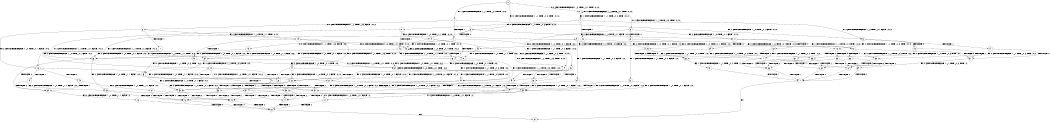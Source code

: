 digraph BCG {
size = "7, 10.5";
center = TRUE;
node [shape = circle];
0 [peripheries = 2];
0 -> 1 [label = "EX !1 !ATOMIC_EXCH_BRANCH (1, +1, TRUE, +0, 2, TRUE) !:0:1:2:"];
0 -> 2 [label = "EX !2 !ATOMIC_EXCH_BRANCH (1, +0, TRUE, +0, 1, TRUE) !:0:1:2:"];
0 -> 3 [label = "EX !0 !ATOMIC_EXCH_BRANCH (1, +1, TRUE, +0, 3, TRUE) !:0:1:2:"];
1 -> 4 [label = "TERMINATE !1"];
1 -> 5 [label = "EX !2 !ATOMIC_EXCH_BRANCH (1, +0, TRUE, +0, 1, FALSE) !:0:1:2:"];
1 -> 6 [label = "EX !0 !ATOMIC_EXCH_BRANCH (1, +1, TRUE, +0, 3, FALSE) !:0:1:2:"];
2 -> 7 [label = "EX !1 !ATOMIC_EXCH_BRANCH (1, +1, TRUE, +0, 2, TRUE) !:0:1:2:"];
2 -> 8 [label = "EX !0 !ATOMIC_EXCH_BRANCH (1, +1, TRUE, +0, 3, TRUE) !:0:1:2:"];
2 -> 2 [label = "EX !2 !ATOMIC_EXCH_BRANCH (1, +0, TRUE, +0, 1, TRUE) !:0:1:2:"];
3 -> 9 [label = "TERMINATE !0"];
3 -> 10 [label = "EX !1 !ATOMIC_EXCH_BRANCH (1, +1, TRUE, +0, 2, FALSE) !:0:1:2:"];
3 -> 11 [label = "EX !2 !ATOMIC_EXCH_BRANCH (1, +0, TRUE, +0, 1, FALSE) !:0:1:2:"];
4 -> 12 [label = "EX !2 !ATOMIC_EXCH_BRANCH (1, +0, TRUE, +0, 1, FALSE) !:0:2:"];
4 -> 13 [label = "EX !0 !ATOMIC_EXCH_BRANCH (1, +1, TRUE, +0, 3, FALSE) !:0:2:"];
5 -> 14 [label = "TERMINATE !1"];
5 -> 15 [label = "TERMINATE !2"];
5 -> 16 [label = "EX !0 !ATOMIC_EXCH_BRANCH (1, +1, TRUE, +0, 3, TRUE) !:0:1:2:"];
6 -> 17 [label = "TERMINATE !1"];
6 -> 18 [label = "EX !2 !ATOMIC_EXCH_BRANCH (1, +0, TRUE, +0, 1, FALSE) !:0:1:2:"];
6 -> 19 [label = "EX !0 !ATOMIC_EXCH_BRANCH (1, +0, TRUE, +1, 1, TRUE) !:0:1:2:"];
7 -> 20 [label = "TERMINATE !1"];
7 -> 21 [label = "EX !0 !ATOMIC_EXCH_BRANCH (1, +1, TRUE, +0, 3, FALSE) !:0:1:2:"];
7 -> 5 [label = "EX !2 !ATOMIC_EXCH_BRANCH (1, +0, TRUE, +0, 1, FALSE) !:0:1:2:"];
8 -> 22 [label = "TERMINATE !0"];
8 -> 23 [label = "EX !1 !ATOMIC_EXCH_BRANCH (1, +1, TRUE, +0, 2, FALSE) !:0:1:2:"];
8 -> 11 [label = "EX !2 !ATOMIC_EXCH_BRANCH (1, +0, TRUE, +0, 1, FALSE) !:0:1:2:"];
9 -> 24 [label = "EX !1 !ATOMIC_EXCH_BRANCH (1, +1, TRUE, +0, 2, FALSE) !:1:2:"];
9 -> 25 [label = "EX !2 !ATOMIC_EXCH_BRANCH (1, +0, TRUE, +0, 1, FALSE) !:1:2:"];
10 -> 26 [label = "TERMINATE !1"];
10 -> 27 [label = "TERMINATE !0"];
10 -> 28 [label = "EX !2 !ATOMIC_EXCH_BRANCH (1, +0, TRUE, +0, 1, FALSE) !:0:1:2:"];
11 -> 29 [label = "TERMINATE !2"];
11 -> 30 [label = "TERMINATE !0"];
11 -> 16 [label = "EX !1 !ATOMIC_EXCH_BRANCH (1, +1, TRUE, +0, 2, TRUE) !:0:1:2:"];
12 -> 31 [label = "TERMINATE !2"];
12 -> 32 [label = "EX !0 !ATOMIC_EXCH_BRANCH (1, +1, TRUE, +0, 3, TRUE) !:0:2:"];
13 -> 33 [label = "EX !2 !ATOMIC_EXCH_BRANCH (1, +0, TRUE, +0, 1, FALSE) !:0:2:"];
13 -> 34 [label = "EX !0 !ATOMIC_EXCH_BRANCH (1, +0, TRUE, +1, 1, TRUE) !:0:2:"];
14 -> 31 [label = "TERMINATE !2"];
14 -> 32 [label = "EX !0 !ATOMIC_EXCH_BRANCH (1, +1, TRUE, +0, 3, TRUE) !:0:2:"];
15 -> 31 [label = "TERMINATE !1"];
15 -> 35 [label = "EX !0 !ATOMIC_EXCH_BRANCH (1, +1, TRUE, +0, 3, TRUE) !:0:1:"];
16 -> 36 [label = "TERMINATE !1"];
16 -> 37 [label = "TERMINATE !2"];
16 -> 38 [label = "TERMINATE !0"];
17 -> 33 [label = "EX !2 !ATOMIC_EXCH_BRANCH (1, +0, TRUE, +0, 1, FALSE) !:0:2:"];
17 -> 34 [label = "EX !0 !ATOMIC_EXCH_BRANCH (1, +0, TRUE, +1, 1, TRUE) !:0:2:"];
18 -> 39 [label = "TERMINATE !1"];
18 -> 40 [label = "TERMINATE !2"];
18 -> 41 [label = "EX !0 !ATOMIC_EXCH_BRANCH (1, +0, TRUE, +1, 1, FALSE) !:0:1:2:"];
19 -> 42 [label = "TERMINATE !1"];
19 -> 43 [label = "EX !2 !ATOMIC_EXCH_BRANCH (1, +0, TRUE, +0, 1, TRUE) !:0:1:2:"];
19 -> 44 [label = "EX !0 !ATOMIC_EXCH_BRANCH (1, +1, TRUE, +0, 3, TRUE) !:0:1:2:"];
20 -> 45 [label = "EX !0 !ATOMIC_EXCH_BRANCH (1, +1, TRUE, +0, 3, FALSE) !:0:2:"];
20 -> 12 [label = "EX !2 !ATOMIC_EXCH_BRANCH (1, +0, TRUE, +0, 1, FALSE) !:0:2:"];
21 -> 46 [label = "TERMINATE !1"];
21 -> 18 [label = "EX !2 !ATOMIC_EXCH_BRANCH (1, +0, TRUE, +0, 1, FALSE) !:0:1:2:"];
21 -> 47 [label = "EX !0 !ATOMIC_EXCH_BRANCH (1, +0, TRUE, +1, 1, TRUE) !:0:1:2:"];
22 -> 48 [label = "EX !1 !ATOMIC_EXCH_BRANCH (1, +1, TRUE, +0, 2, FALSE) !:1:2:"];
22 -> 25 [label = "EX !2 !ATOMIC_EXCH_BRANCH (1, +0, TRUE, +0, 1, FALSE) !:1:2:"];
23 -> 49 [label = "TERMINATE !1"];
23 -> 50 [label = "TERMINATE !0"];
23 -> 28 [label = "EX !2 !ATOMIC_EXCH_BRANCH (1, +0, TRUE, +0, 1, FALSE) !:0:1:2:"];
24 -> 51 [label = "TERMINATE !1"];
24 -> 52 [label = "EX !2 !ATOMIC_EXCH_BRANCH (1, +0, TRUE, +0, 1, FALSE) !:1:2:"];
25 -> 53 [label = "TERMINATE !2"];
25 -> 54 [label = "EX !1 !ATOMIC_EXCH_BRANCH (1, +1, TRUE, +0, 2, TRUE) !:1:2:"];
26 -> 51 [label = "TERMINATE !0"];
26 -> 55 [label = "EX !2 !ATOMIC_EXCH_BRANCH (1, +0, TRUE, +0, 1, FALSE) !:0:2:"];
27 -> 51 [label = "TERMINATE !1"];
27 -> 52 [label = "EX !2 !ATOMIC_EXCH_BRANCH (1, +0, TRUE, +0, 1, FALSE) !:1:2:"];
28 -> 56 [label = "TERMINATE !1"];
28 -> 57 [label = "TERMINATE !2"];
28 -> 58 [label = "TERMINATE !0"];
29 -> 53 [label = "TERMINATE !0"];
29 -> 35 [label = "EX !1 !ATOMIC_EXCH_BRANCH (1, +1, TRUE, +0, 2, TRUE) !:0:1:"];
30 -> 53 [label = "TERMINATE !2"];
30 -> 54 [label = "EX !1 !ATOMIC_EXCH_BRANCH (1, +1, TRUE, +0, 2, TRUE) !:1:2:"];
31 -> 59 [label = "EX !0 !ATOMIC_EXCH_BRANCH (1, +1, TRUE, +0, 3, TRUE) !:0:"];
32 -> 60 [label = "TERMINATE !2"];
32 -> 61 [label = "TERMINATE !0"];
33 -> 62 [label = "TERMINATE !2"];
33 -> 63 [label = "EX !0 !ATOMIC_EXCH_BRANCH (1, +0, TRUE, +1, 1, FALSE) !:0:2:"];
34 -> 64 [label = "EX !2 !ATOMIC_EXCH_BRANCH (1, +0, TRUE, +0, 1, TRUE) !:0:2:"];
34 -> 65 [label = "EX !0 !ATOMIC_EXCH_BRANCH (1, +1, TRUE, +0, 3, TRUE) !:0:2:"];
35 -> 60 [label = "TERMINATE !1"];
35 -> 66 [label = "TERMINATE !0"];
36 -> 60 [label = "TERMINATE !2"];
36 -> 61 [label = "TERMINATE !0"];
37 -> 60 [label = "TERMINATE !1"];
37 -> 66 [label = "TERMINATE !0"];
38 -> 61 [label = "TERMINATE !1"];
38 -> 66 [label = "TERMINATE !2"];
39 -> 62 [label = "TERMINATE !2"];
39 -> 63 [label = "EX !0 !ATOMIC_EXCH_BRANCH (1, +0, TRUE, +1, 1, FALSE) !:0:2:"];
40 -> 62 [label = "TERMINATE !1"];
40 -> 67 [label = "EX !0 !ATOMIC_EXCH_BRANCH (1, +0, TRUE, +1, 1, FALSE) !:0:1:"];
41 -> 56 [label = "TERMINATE !1"];
41 -> 57 [label = "TERMINATE !2"];
41 -> 58 [label = "TERMINATE !0"];
42 -> 64 [label = "EX !2 !ATOMIC_EXCH_BRANCH (1, +0, TRUE, +0, 1, TRUE) !:0:2:"];
42 -> 65 [label = "EX !0 !ATOMIC_EXCH_BRANCH (1, +1, TRUE, +0, 3, TRUE) !:0:2:"];
43 -> 68 [label = "TERMINATE !1"];
43 -> 43 [label = "EX !2 !ATOMIC_EXCH_BRANCH (1, +0, TRUE, +0, 1, TRUE) !:0:1:2:"];
43 -> 69 [label = "EX !0 !ATOMIC_EXCH_BRANCH (1, +1, TRUE, +0, 3, TRUE) !:0:1:2:"];
44 -> 26 [label = "TERMINATE !1"];
44 -> 27 [label = "TERMINATE !0"];
44 -> 28 [label = "EX !2 !ATOMIC_EXCH_BRANCH (1, +0, TRUE, +0, 1, FALSE) !:0:1:2:"];
45 -> 33 [label = "EX !2 !ATOMIC_EXCH_BRANCH (1, +0, TRUE, +0, 1, FALSE) !:0:2:"];
45 -> 70 [label = "EX !0 !ATOMIC_EXCH_BRANCH (1, +0, TRUE, +1, 1, TRUE) !:0:2:"];
46 -> 33 [label = "EX !2 !ATOMIC_EXCH_BRANCH (1, +0, TRUE, +0, 1, FALSE) !:0:2:"];
46 -> 70 [label = "EX !0 !ATOMIC_EXCH_BRANCH (1, +0, TRUE, +1, 1, TRUE) !:0:2:"];
47 -> 68 [label = "TERMINATE !1"];
47 -> 43 [label = "EX !2 !ATOMIC_EXCH_BRANCH (1, +0, TRUE, +0, 1, TRUE) !:0:1:2:"];
47 -> 69 [label = "EX !0 !ATOMIC_EXCH_BRANCH (1, +1, TRUE, +0, 3, TRUE) !:0:1:2:"];
48 -> 71 [label = "TERMINATE !1"];
48 -> 52 [label = "EX !2 !ATOMIC_EXCH_BRANCH (1, +0, TRUE, +0, 1, FALSE) !:1:2:"];
49 -> 71 [label = "TERMINATE !0"];
49 -> 55 [label = "EX !2 !ATOMIC_EXCH_BRANCH (1, +0, TRUE, +0, 1, FALSE) !:0:2:"];
50 -> 71 [label = "TERMINATE !1"];
50 -> 52 [label = "EX !2 !ATOMIC_EXCH_BRANCH (1, +0, TRUE, +0, 1, FALSE) !:1:2:"];
51 -> 72 [label = "EX !2 !ATOMIC_EXCH_BRANCH (1, +0, TRUE, +0, 1, FALSE) !:2:"];
52 -> 73 [label = "TERMINATE !1"];
52 -> 74 [label = "TERMINATE !2"];
53 -> 75 [label = "EX !1 !ATOMIC_EXCH_BRANCH (1, +1, TRUE, +0, 2, TRUE) !:1:"];
54 -> 61 [label = "TERMINATE !1"];
54 -> 66 [label = "TERMINATE !2"];
55 -> 76 [label = "TERMINATE !2"];
55 -> 73 [label = "TERMINATE !0"];
56 -> 76 [label = "TERMINATE !2"];
56 -> 73 [label = "TERMINATE !0"];
57 -> 76 [label = "TERMINATE !1"];
57 -> 74 [label = "TERMINATE !0"];
58 -> 73 [label = "TERMINATE !1"];
58 -> 74 [label = "TERMINATE !2"];
59 -> 77 [label = "TERMINATE !0"];
60 -> 77 [label = "TERMINATE !0"];
61 -> 77 [label = "TERMINATE !2"];
62 -> 78 [label = "EX !0 !ATOMIC_EXCH_BRANCH (1, +0, TRUE, +1, 1, FALSE) !:0:"];
63 -> 76 [label = "TERMINATE !2"];
63 -> 73 [label = "TERMINATE !0"];
64 -> 64 [label = "EX !2 !ATOMIC_EXCH_BRANCH (1, +0, TRUE, +0, 1, TRUE) !:0:2:"];
64 -> 79 [label = "EX !0 !ATOMIC_EXCH_BRANCH (1, +1, TRUE, +0, 3, TRUE) !:0:2:"];
65 -> 51 [label = "TERMINATE !0"];
65 -> 55 [label = "EX !2 !ATOMIC_EXCH_BRANCH (1, +0, TRUE, +0, 1, FALSE) !:0:2:"];
66 -> 77 [label = "TERMINATE !1"];
67 -> 76 [label = "TERMINATE !1"];
67 -> 74 [label = "TERMINATE !0"];
68 -> 64 [label = "EX !2 !ATOMIC_EXCH_BRANCH (1, +0, TRUE, +0, 1, TRUE) !:0:2:"];
68 -> 79 [label = "EX !0 !ATOMIC_EXCH_BRANCH (1, +1, TRUE, +0, 3, TRUE) !:0:2:"];
69 -> 49 [label = "TERMINATE !1"];
69 -> 50 [label = "TERMINATE !0"];
69 -> 28 [label = "EX !2 !ATOMIC_EXCH_BRANCH (1, +0, TRUE, +0, 1, FALSE) !:0:1:2:"];
70 -> 64 [label = "EX !2 !ATOMIC_EXCH_BRANCH (1, +0, TRUE, +0, 1, TRUE) !:0:2:"];
70 -> 79 [label = "EX !0 !ATOMIC_EXCH_BRANCH (1, +1, TRUE, +0, 3, TRUE) !:0:2:"];
71 -> 72 [label = "EX !2 !ATOMIC_EXCH_BRANCH (1, +0, TRUE, +0, 1, FALSE) !:2:"];
72 -> 80 [label = "TERMINATE !2"];
73 -> 80 [label = "TERMINATE !2"];
74 -> 80 [label = "TERMINATE !1"];
75 -> 77 [label = "TERMINATE !1"];
76 -> 80 [label = "TERMINATE !0"];
77 -> 81 [label = "exit"];
78 -> 80 [label = "TERMINATE !0"];
79 -> 71 [label = "TERMINATE !0"];
79 -> 55 [label = "EX !2 !ATOMIC_EXCH_BRANCH (1, +0, TRUE, +0, 1, FALSE) !:0:2:"];
80 -> 81 [label = "exit"];
}
